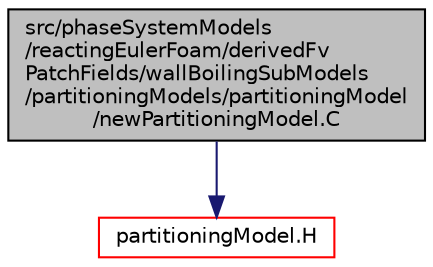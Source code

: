 digraph "src/phaseSystemModels/reactingEulerFoam/derivedFvPatchFields/wallBoilingSubModels/partitioningModels/partitioningModel/newPartitioningModel.C"
{
  bgcolor="transparent";
  edge [fontname="Helvetica",fontsize="10",labelfontname="Helvetica",labelfontsize="10"];
  node [fontname="Helvetica",fontsize="10",shape=record];
  Node1 [label="src/phaseSystemModels\l/reactingEulerFoam/derivedFv\lPatchFields/wallBoilingSubModels\l/partitioningModels/partitioningModel\l/newPartitioningModel.C",height=0.2,width=0.4,color="black", fillcolor="grey75", style="filled" fontcolor="black"];
  Node1 -> Node2 [color="midnightblue",fontsize="10",style="solid",fontname="Helvetica"];
  Node2 [label="partitioningModel.H",height=0.2,width=0.4,color="red",URL="$partitioningModel_8H.html"];
}
